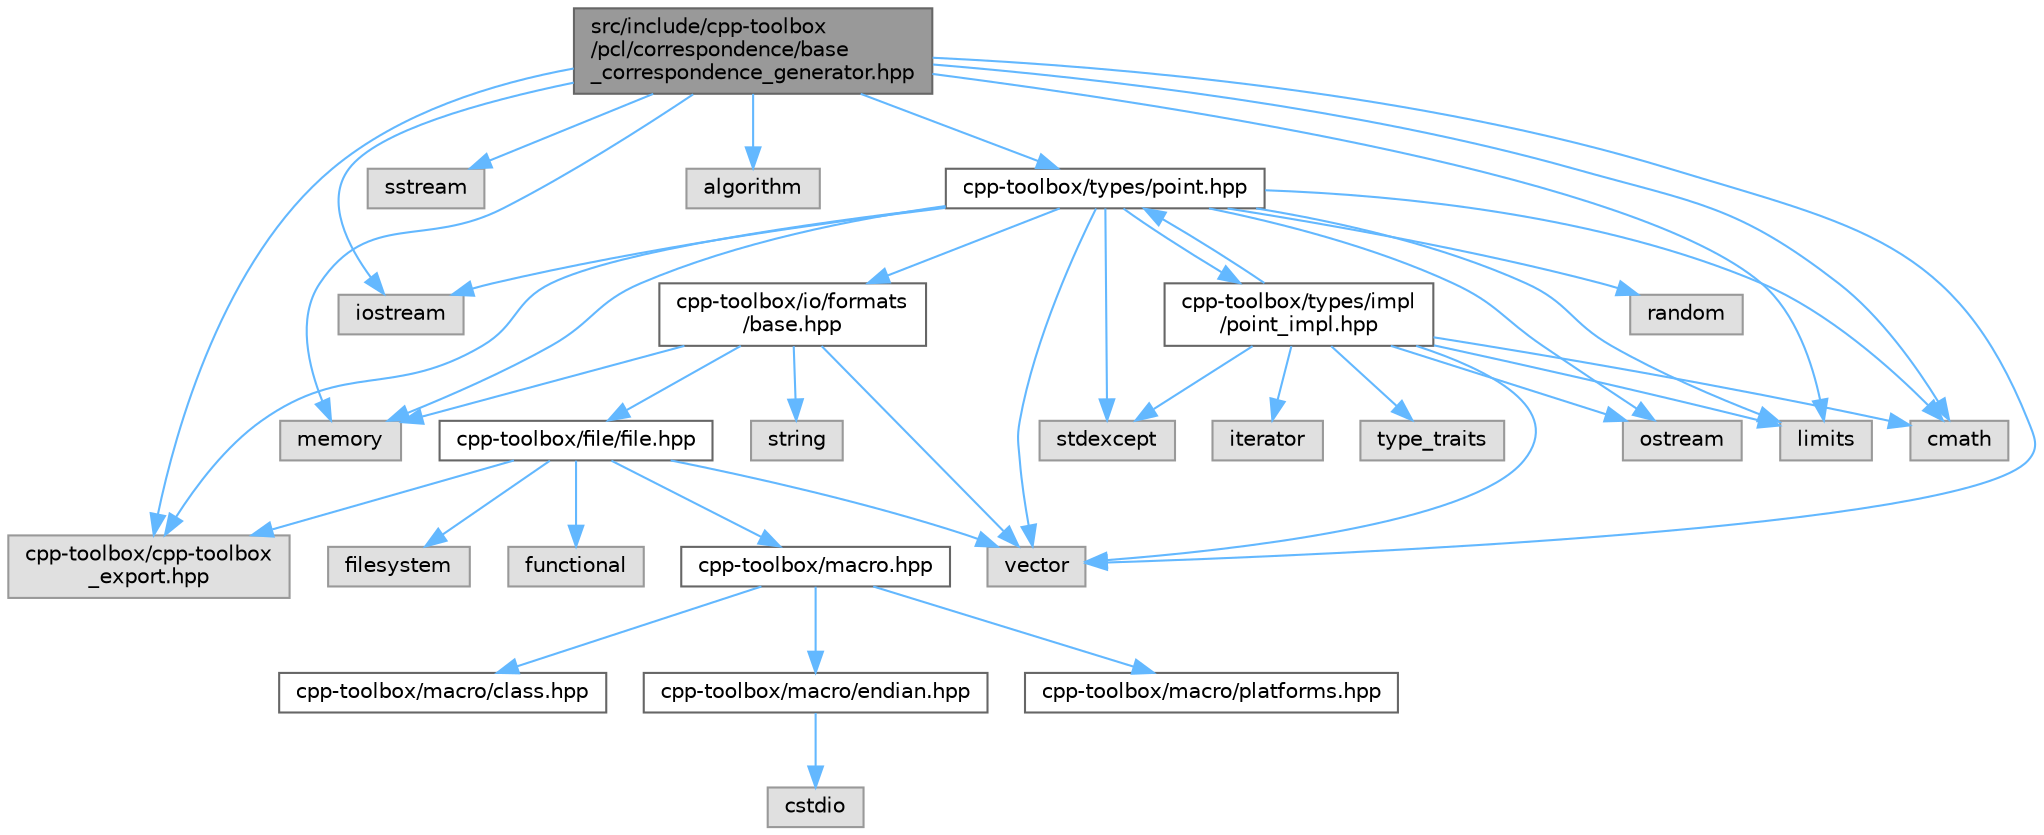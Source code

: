 digraph "src/include/cpp-toolbox/pcl/correspondence/base_correspondence_generator.hpp"
{
 // LATEX_PDF_SIZE
  bgcolor="transparent";
  edge [fontname=Helvetica,fontsize=10,labelfontname=Helvetica,labelfontsize=10];
  node [fontname=Helvetica,fontsize=10,shape=box,height=0.2,width=0.4];
  Node1 [id="Node000001",label="src/include/cpp-toolbox\l/pcl/correspondence/base\l_correspondence_generator.hpp",height=0.2,width=0.4,color="gray40", fillcolor="grey60", style="filled", fontcolor="black",tooltip=" "];
  Node1 -> Node2 [id="edge1_Node000001_Node000002",color="steelblue1",style="solid",tooltip=" "];
  Node2 [id="Node000002",label="memory",height=0.2,width=0.4,color="grey60", fillcolor="#E0E0E0", style="filled",tooltip=" "];
  Node1 -> Node3 [id="edge2_Node000001_Node000003",color="steelblue1",style="solid",tooltip=" "];
  Node3 [id="Node000003",label="vector",height=0.2,width=0.4,color="grey60", fillcolor="#E0E0E0", style="filled",tooltip=" "];
  Node1 -> Node4 [id="edge3_Node000001_Node000004",color="steelblue1",style="solid",tooltip=" "];
  Node4 [id="Node000004",label="sstream",height=0.2,width=0.4,color="grey60", fillcolor="#E0E0E0", style="filled",tooltip=" "];
  Node1 -> Node5 [id="edge4_Node000001_Node000005",color="steelblue1",style="solid",tooltip=" "];
  Node5 [id="Node000005",label="iostream",height=0.2,width=0.4,color="grey60", fillcolor="#E0E0E0", style="filled",tooltip=" "];
  Node1 -> Node6 [id="edge5_Node000001_Node000006",color="steelblue1",style="solid",tooltip=" "];
  Node6 [id="Node000006",label="algorithm",height=0.2,width=0.4,color="grey60", fillcolor="#E0E0E0", style="filled",tooltip=" "];
  Node1 -> Node7 [id="edge6_Node000001_Node000007",color="steelblue1",style="solid",tooltip=" "];
  Node7 [id="Node000007",label="limits",height=0.2,width=0.4,color="grey60", fillcolor="#E0E0E0", style="filled",tooltip=" "];
  Node1 -> Node8 [id="edge7_Node000001_Node000008",color="steelblue1",style="solid",tooltip=" "];
  Node8 [id="Node000008",label="cmath",height=0.2,width=0.4,color="grey60", fillcolor="#E0E0E0", style="filled",tooltip=" "];
  Node1 -> Node9 [id="edge8_Node000001_Node000009",color="steelblue1",style="solid",tooltip=" "];
  Node9 [id="Node000009",label="cpp-toolbox/types/point.hpp",height=0.2,width=0.4,color="grey40", fillcolor="white", style="filled",URL="$point_8hpp.html",tooltip=" "];
  Node9 -> Node8 [id="edge9_Node000009_Node000008",color="steelblue1",style="solid",tooltip=" "];
  Node9 -> Node5 [id="edge10_Node000009_Node000005",color="steelblue1",style="solid",tooltip=" "];
  Node9 -> Node7 [id="edge11_Node000009_Node000007",color="steelblue1",style="solid",tooltip=" "];
  Node9 -> Node2 [id="edge12_Node000009_Node000002",color="steelblue1",style="solid",tooltip=" "];
  Node9 -> Node10 [id="edge13_Node000009_Node000010",color="steelblue1",style="solid",tooltip=" "];
  Node10 [id="Node000010",label="ostream",height=0.2,width=0.4,color="grey60", fillcolor="#E0E0E0", style="filled",tooltip=" "];
  Node9 -> Node11 [id="edge14_Node000009_Node000011",color="steelblue1",style="solid",tooltip=" "];
  Node11 [id="Node000011",label="random",height=0.2,width=0.4,color="grey60", fillcolor="#E0E0E0", style="filled",tooltip=" "];
  Node9 -> Node12 [id="edge15_Node000009_Node000012",color="steelblue1",style="solid",tooltip=" "];
  Node12 [id="Node000012",label="stdexcept",height=0.2,width=0.4,color="grey60", fillcolor="#E0E0E0", style="filled",tooltip=" "];
  Node9 -> Node3 [id="edge16_Node000009_Node000003",color="steelblue1",style="solid",tooltip=" "];
  Node9 -> Node13 [id="edge17_Node000009_Node000013",color="steelblue1",style="solid",tooltip=" "];
  Node13 [id="Node000013",label="cpp-toolbox/cpp-toolbox\l_export.hpp",height=0.2,width=0.4,color="grey60", fillcolor="#E0E0E0", style="filled",tooltip=" "];
  Node9 -> Node14 [id="edge18_Node000009_Node000014",color="steelblue1",style="solid",tooltip=" "];
  Node14 [id="Node000014",label="cpp-toolbox/io/formats\l/base.hpp",height=0.2,width=0.4,color="grey40", fillcolor="white", style="filled",URL="$io_2formats_2base_8hpp.html",tooltip=" "];
  Node14 -> Node2 [id="edge19_Node000014_Node000002",color="steelblue1",style="solid",tooltip=" "];
  Node14 -> Node15 [id="edge20_Node000014_Node000015",color="steelblue1",style="solid",tooltip=" "];
  Node15 [id="Node000015",label="string",height=0.2,width=0.4,color="grey60", fillcolor="#E0E0E0", style="filled",tooltip=" "];
  Node14 -> Node3 [id="edge21_Node000014_Node000003",color="steelblue1",style="solid",tooltip=" "];
  Node14 -> Node16 [id="edge22_Node000014_Node000016",color="steelblue1",style="solid",tooltip=" "];
  Node16 [id="Node000016",label="cpp-toolbox/file/file.hpp",height=0.2,width=0.4,color="grey40", fillcolor="white", style="filled",URL="$file_8hpp.html",tooltip=" "];
  Node16 -> Node17 [id="edge23_Node000016_Node000017",color="steelblue1",style="solid",tooltip=" "];
  Node17 [id="Node000017",label="filesystem",height=0.2,width=0.4,color="grey60", fillcolor="#E0E0E0", style="filled",tooltip=" "];
  Node16 -> Node18 [id="edge24_Node000016_Node000018",color="steelblue1",style="solid",tooltip=" "];
  Node18 [id="Node000018",label="functional",height=0.2,width=0.4,color="grey60", fillcolor="#E0E0E0", style="filled",tooltip=" "];
  Node16 -> Node3 [id="edge25_Node000016_Node000003",color="steelblue1",style="solid",tooltip=" "];
  Node16 -> Node13 [id="edge26_Node000016_Node000013",color="steelblue1",style="solid",tooltip=" "];
  Node16 -> Node19 [id="edge27_Node000016_Node000019",color="steelblue1",style="solid",tooltip=" "];
  Node19 [id="Node000019",label="cpp-toolbox/macro.hpp",height=0.2,width=0.4,color="grey40", fillcolor="white", style="filled",URL="$macro_8hpp.html",tooltip="通用的编译器、平台、架构检测和实用宏定义 / Common macros for compiler, platform, architecture detection and utility macro..."];
  Node19 -> Node20 [id="edge28_Node000019_Node000020",color="steelblue1",style="solid",tooltip=" "];
  Node20 [id="Node000020",label="cpp-toolbox/macro/class.hpp",height=0.2,width=0.4,color="grey40", fillcolor="white", style="filled",URL="$class_8hpp.html",tooltip=" "];
  Node19 -> Node21 [id="edge29_Node000019_Node000021",color="steelblue1",style="solid",tooltip=" "];
  Node21 [id="Node000021",label="cpp-toolbox/macro/endian.hpp",height=0.2,width=0.4,color="grey40", fillcolor="white", style="filled",URL="$endian_8hpp.html",tooltip=" "];
  Node21 -> Node22 [id="edge30_Node000021_Node000022",color="steelblue1",style="solid",tooltip=" "];
  Node22 [id="Node000022",label="cstdio",height=0.2,width=0.4,color="grey60", fillcolor="#E0E0E0", style="filled",tooltip=" "];
  Node19 -> Node23 [id="edge31_Node000019_Node000023",color="steelblue1",style="solid",tooltip=" "];
  Node23 [id="Node000023",label="cpp-toolbox/macro/platforms.hpp",height=0.2,width=0.4,color="grey40", fillcolor="white", style="filled",URL="$platforms_8hpp.html",tooltip=" "];
  Node9 -> Node24 [id="edge32_Node000009_Node000024",color="steelblue1",style="solid",tooltip=" "];
  Node24 [id="Node000024",label="cpp-toolbox/types/impl\l/point_impl.hpp",height=0.2,width=0.4,color="grey40", fillcolor="white", style="filled",URL="$point__impl_8hpp.html",tooltip=" "];
  Node24 -> Node8 [id="edge33_Node000024_Node000008",color="steelblue1",style="solid",tooltip=" "];
  Node24 -> Node25 [id="edge34_Node000024_Node000025",color="steelblue1",style="solid",tooltip=" "];
  Node25 [id="Node000025",label="iterator",height=0.2,width=0.4,color="grey60", fillcolor="#E0E0E0", style="filled",tooltip=" "];
  Node24 -> Node7 [id="edge35_Node000024_Node000007",color="steelblue1",style="solid",tooltip=" "];
  Node24 -> Node10 [id="edge36_Node000024_Node000010",color="steelblue1",style="solid",tooltip=" "];
  Node24 -> Node12 [id="edge37_Node000024_Node000012",color="steelblue1",style="solid",tooltip=" "];
  Node24 -> Node26 [id="edge38_Node000024_Node000026",color="steelblue1",style="solid",tooltip=" "];
  Node26 [id="Node000026",label="type_traits",height=0.2,width=0.4,color="grey60", fillcolor="#E0E0E0", style="filled",tooltip=" "];
  Node24 -> Node3 [id="edge39_Node000024_Node000003",color="steelblue1",style="solid",tooltip=" "];
  Node24 -> Node9 [id="edge40_Node000024_Node000009",color="steelblue1",style="solid",tooltip=" "];
  Node1 -> Node13 [id="edge41_Node000001_Node000013",color="steelblue1",style="solid",tooltip=" "];
}
